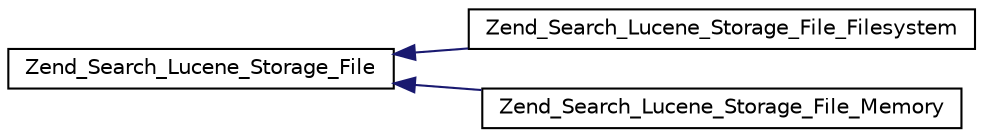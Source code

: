 digraph G
{
  edge [fontname="Helvetica",fontsize="10",labelfontname="Helvetica",labelfontsize="10"];
  node [fontname="Helvetica",fontsize="10",shape=record];
  rankdir="LR";
  Node1 [label="Zend_Search_Lucene_Storage_File",height=0.2,width=0.4,color="black", fillcolor="white", style="filled",URL="$class_zend___search___lucene___storage___file.html"];
  Node1 -> Node2 [dir="back",color="midnightblue",fontsize="10",style="solid",fontname="Helvetica"];
  Node2 [label="Zend_Search_Lucene_Storage_File_Filesystem",height=0.2,width=0.4,color="black", fillcolor="white", style="filled",URL="$class_zend___search___lucene___storage___file___filesystem.html"];
  Node1 -> Node3 [dir="back",color="midnightblue",fontsize="10",style="solid",fontname="Helvetica"];
  Node3 [label="Zend_Search_Lucene_Storage_File_Memory",height=0.2,width=0.4,color="black", fillcolor="white", style="filled",URL="$class_zend___search___lucene___storage___file___memory.html"];
}
